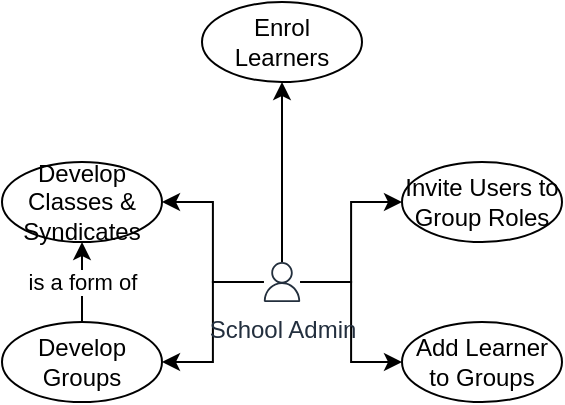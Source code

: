<mxfile version="20.0.1" type="google"><diagram id="03Y-KDCBQtn_sOH9lvhF" name="Page-1"><mxGraphModel grid="1" page="1" gridSize="10" guides="1" tooltips="1" connect="1" arrows="1" fold="1" pageScale="1" pageWidth="827" pageHeight="1169" math="0" shadow="0"><root><mxCell id="0"/><mxCell id="1" parent="0"/><mxCell id="vWN3Xw7IjO-L8pjh5O14-10" style="edgeStyle=orthogonalEdgeStyle;rounded=0;orthogonalLoop=1;jettySize=auto;html=1;entryX=1;entryY=0.5;entryDx=0;entryDy=0;" edge="1" parent="1" source="vWN3Xw7IjO-L8pjh5O14-1" target="vWN3Xw7IjO-L8pjh5O14-8"><mxGeometry relative="1" as="geometry"/></mxCell><mxCell id="vWN3Xw7IjO-L8pjh5O14-11" style="edgeStyle=orthogonalEdgeStyle;rounded=0;orthogonalLoop=1;jettySize=auto;html=1;entryX=1;entryY=0.5;entryDx=0;entryDy=0;" edge="1" parent="1" source="vWN3Xw7IjO-L8pjh5O14-1" target="vWN3Xw7IjO-L8pjh5O14-7"><mxGeometry relative="1" as="geometry"/></mxCell><mxCell id="vWN3Xw7IjO-L8pjh5O14-12" style="edgeStyle=orthogonalEdgeStyle;rounded=0;orthogonalLoop=1;jettySize=auto;html=1;entryX=0;entryY=0.5;entryDx=0;entryDy=0;" edge="1" parent="1" source="vWN3Xw7IjO-L8pjh5O14-1" target="vWN3Xw7IjO-L8pjh5O14-4"><mxGeometry relative="1" as="geometry"/></mxCell><mxCell id="vWN3Xw7IjO-L8pjh5O14-13" style="edgeStyle=orthogonalEdgeStyle;rounded=0;orthogonalLoop=1;jettySize=auto;html=1;entryX=0;entryY=0.5;entryDx=0;entryDy=0;" edge="1" parent="1" source="vWN3Xw7IjO-L8pjh5O14-1" target="vWN3Xw7IjO-L8pjh5O14-2"><mxGeometry relative="1" as="geometry"/></mxCell><mxCell id="vWN3Xw7IjO-L8pjh5O14-15" style="edgeStyle=orthogonalEdgeStyle;rounded=0;orthogonalLoop=1;jettySize=auto;html=1;entryX=0.5;entryY=1;entryDx=0;entryDy=0;" edge="1" parent="1" source="vWN3Xw7IjO-L8pjh5O14-1" target="vWN3Xw7IjO-L8pjh5O14-14"><mxGeometry relative="1" as="geometry"><Array as="points"/></mxGeometry></mxCell><mxCell id="vWN3Xw7IjO-L8pjh5O14-1" value="School Admin" style="sketch=0;outlineConnect=0;fontColor=#232F3E;gradientColor=none;fillColor=#232F3D;strokeColor=none;dashed=0;verticalLabelPosition=bottom;verticalAlign=top;align=center;html=1;fontSize=12;fontStyle=0;aspect=fixed;pointerEvents=1;shape=mxgraph.aws4.user;" vertex="1" parent="1"><mxGeometry x="250" y="210" width="20" height="20" as="geometry"/></mxCell><mxCell id="vWN3Xw7IjO-L8pjh5O14-2" value="Invite Users to Group Roles" style="ellipse;whiteSpace=wrap;html=1;" vertex="1" parent="1"><mxGeometry x="320" y="160" width="80" height="40" as="geometry"/></mxCell><mxCell id="vWN3Xw7IjO-L8pjh5O14-4" value="Add Learner&lt;br&gt;to Groups" style="ellipse;whiteSpace=wrap;html=1;" vertex="1" parent="1"><mxGeometry x="320" y="240" width="80" height="40" as="geometry"/></mxCell><mxCell id="vWN3Xw7IjO-L8pjh5O14-9" value="is a form of" style="edgeStyle=orthogonalEdgeStyle;rounded=0;orthogonalLoop=1;jettySize=auto;html=1;entryX=0.5;entryY=1;entryDx=0;entryDy=0;" edge="1" parent="1" source="vWN3Xw7IjO-L8pjh5O14-7" target="vWN3Xw7IjO-L8pjh5O14-8"><mxGeometry relative="1" as="geometry"/></mxCell><mxCell id="vWN3Xw7IjO-L8pjh5O14-7" value="Develop Groups" style="ellipse;whiteSpace=wrap;html=1;" vertex="1" parent="1"><mxGeometry x="120" y="240" width="80" height="40" as="geometry"/></mxCell><mxCell id="vWN3Xw7IjO-L8pjh5O14-8" value="Develop&lt;br&gt;Classes &amp;amp; Syndicates" style="ellipse;whiteSpace=wrap;html=1;" vertex="1" parent="1"><mxGeometry x="120" y="160" width="80" height="40" as="geometry"/></mxCell><mxCell id="vWN3Xw7IjO-L8pjh5O14-14" value="Enrol Learners" style="ellipse;whiteSpace=wrap;html=1;" vertex="1" parent="1"><mxGeometry x="220" y="80" width="80" height="40" as="geometry"/></mxCell></root></mxGraphModel></diagram></mxfile>